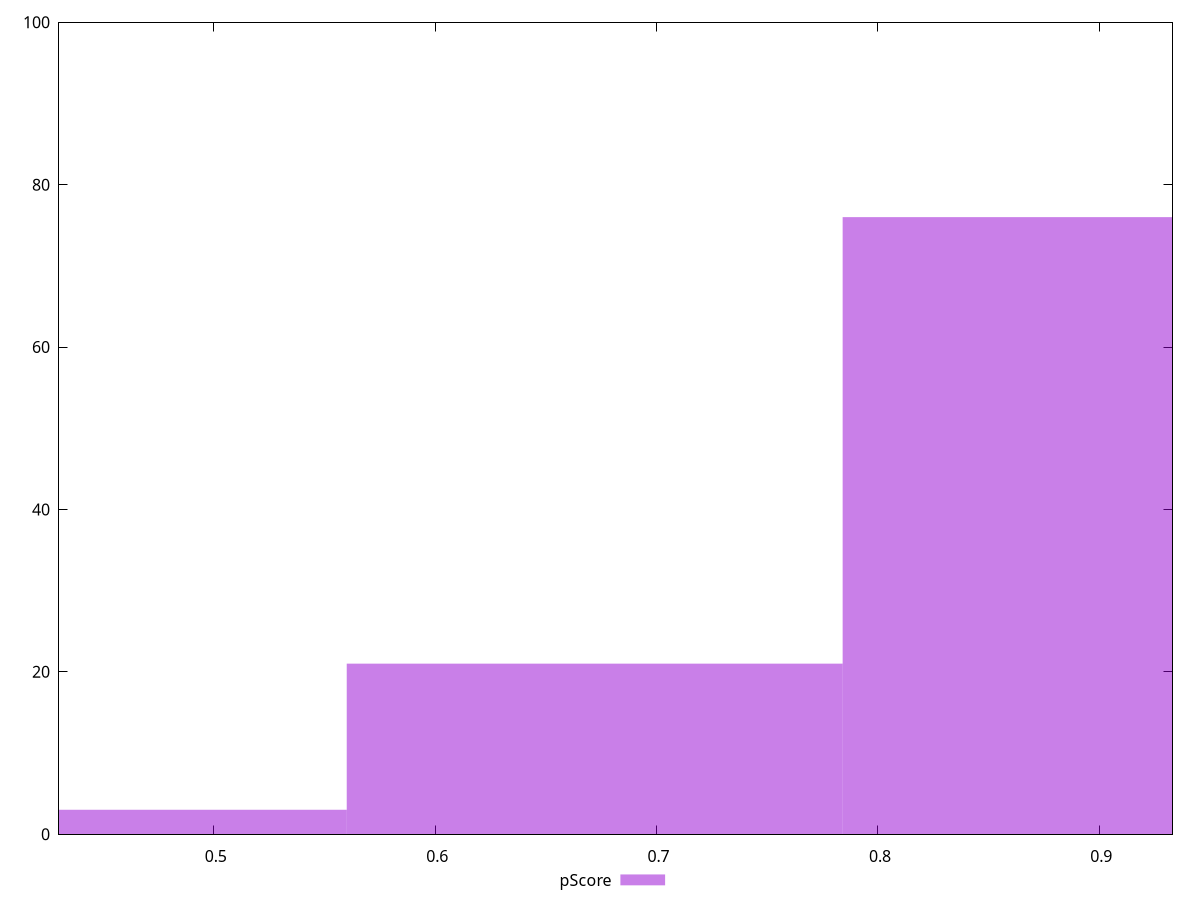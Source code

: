 reset

$pScore <<EOF
0.6720337066967103 21
0.8960449422622804 76
0.4480224711311402 3
EOF

set key outside below
set boxwidth 0.2240112355655701
set xrange [0.4300474770857138:0.9330437949867082]
set yrange [0:100]
set trange [0:100]
set style fill transparent solid 0.5 noborder
set terminal svg size 640, 490 enhanced background rgb 'white'
set output "report_00013_2021-02-09T12-04-24.940Z/first-meaningful-paint/samples/pages+cached/pScore/histogram.svg"

plot $pScore title "pScore" with boxes

reset
